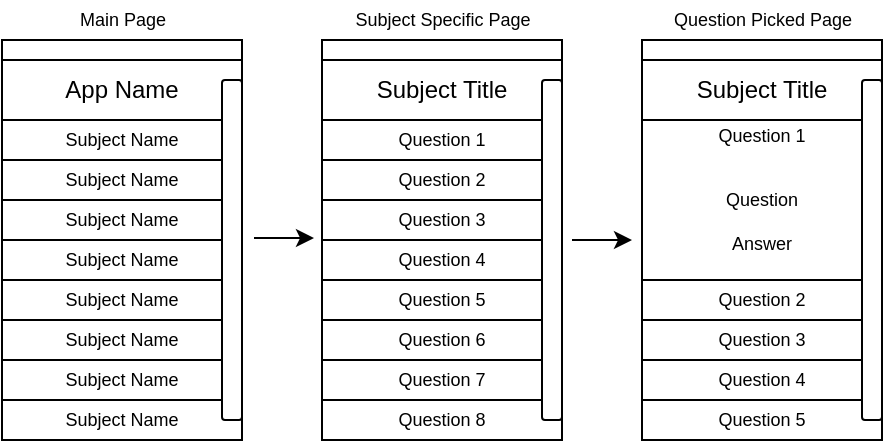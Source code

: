 <mxfile version="12.9.5" type="device"><diagram id="09Kuno2hE2-EGXr9hqaa" name="Page-1"><mxGraphModel dx="569" dy="305" grid="0" gridSize="10" guides="1" tooltips="1" connect="1" arrows="1" fold="1" page="1" pageScale="1" pageWidth="850" pageHeight="1100" math="0" shadow="0"><root><mxCell id="0"/><mxCell id="1" parent="0"/><mxCell id="eX_bWPZYh0VKTH4cbcdx-1" value="" style="rounded=0;whiteSpace=wrap;html=1;" vertex="1" parent="1"><mxGeometry x="80" y="80" width="120" height="200" as="geometry"/></mxCell><mxCell id="eX_bWPZYh0VKTH4cbcdx-2" value="" style="rounded=0;whiteSpace=wrap;html=1;" vertex="1" parent="1"><mxGeometry x="240" y="80" width="120" height="200" as="geometry"/></mxCell><mxCell id="eX_bWPZYh0VKTH4cbcdx-4" value="App Name" style="rounded=0;whiteSpace=wrap;html=1;" vertex="1" parent="1"><mxGeometry x="80" y="90" width="120" height="30" as="geometry"/></mxCell><mxCell id="eX_bWPZYh0VKTH4cbcdx-5" value="&lt;font style=&quot;font-size: 9px;&quot;&gt;Subject Name&lt;/font&gt;" style="rounded=0;whiteSpace=wrap;html=1;fontSize=9;" vertex="1" parent="1"><mxGeometry x="80" y="120" width="120" height="20" as="geometry"/></mxCell><mxCell id="eX_bWPZYh0VKTH4cbcdx-6" value="Subject Name" style="rounded=0;whiteSpace=wrap;html=1;fontSize=9;" vertex="1" parent="1"><mxGeometry x="80" y="140" width="120" height="20" as="geometry"/></mxCell><mxCell id="eX_bWPZYh0VKTH4cbcdx-7" value="Subject Name" style="rounded=0;whiteSpace=wrap;html=1;fontSize=9;" vertex="1" parent="1"><mxGeometry x="80" y="160" width="120" height="20" as="geometry"/></mxCell><mxCell id="eX_bWPZYh0VKTH4cbcdx-8" value="Subject Name" style="rounded=0;whiteSpace=wrap;html=1;fontSize=9;" vertex="1" parent="1"><mxGeometry x="80" y="180" width="120" height="20" as="geometry"/></mxCell><mxCell id="eX_bWPZYh0VKTH4cbcdx-9" value="Subject Name" style="rounded=0;whiteSpace=wrap;html=1;fontSize=9;" vertex="1" parent="1"><mxGeometry x="80" y="200" width="120" height="20" as="geometry"/></mxCell><mxCell id="eX_bWPZYh0VKTH4cbcdx-10" value="Subject Name" style="rounded=0;whiteSpace=wrap;html=1;fontSize=9;" vertex="1" parent="1"><mxGeometry x="80" y="220" width="120" height="20" as="geometry"/></mxCell><mxCell id="eX_bWPZYh0VKTH4cbcdx-11" value="Subject Name" style="rounded=0;whiteSpace=wrap;html=1;fontSize=9;" vertex="1" parent="1"><mxGeometry x="80" y="240" width="120" height="20" as="geometry"/></mxCell><mxCell id="eX_bWPZYh0VKTH4cbcdx-12" value="Subject Name" style="rounded=0;whiteSpace=wrap;html=1;fontSize=9;" vertex="1" parent="1"><mxGeometry x="80" y="260" width="120" height="20" as="geometry"/></mxCell><mxCell id="eX_bWPZYh0VKTH4cbcdx-13" value="" style="rounded=1;whiteSpace=wrap;html=1;fontSize=9;" vertex="1" parent="1"><mxGeometry x="190" y="100" width="10" height="170" as="geometry"/></mxCell><mxCell id="eX_bWPZYh0VKTH4cbcdx-14" value="Main Page" style="text;html=1;align=center;verticalAlign=middle;resizable=0;points=[];autosize=1;fontSize=9;" vertex="1" parent="1"><mxGeometry x="110" y="60" width="60" height="20" as="geometry"/></mxCell><mxCell id="eX_bWPZYh0VKTH4cbcdx-15" value="Subject Specific Page" style="text;html=1;align=center;verticalAlign=middle;resizable=0;points=[];autosize=1;fontSize=9;" vertex="1" parent="1"><mxGeometry x="250" y="60" width="100" height="20" as="geometry"/></mxCell><mxCell id="eX_bWPZYh0VKTH4cbcdx-16" value="Subject Title" style="rounded=0;whiteSpace=wrap;html=1;" vertex="1" parent="1"><mxGeometry x="240" y="90" width="120" height="30" as="geometry"/></mxCell><mxCell id="eX_bWPZYh0VKTH4cbcdx-17" value="&lt;font style=&quot;font-size: 9px&quot;&gt;Question 1&lt;/font&gt;" style="rounded=0;whiteSpace=wrap;html=1;fontSize=9;" vertex="1" parent="1"><mxGeometry x="240" y="120" width="120" height="20" as="geometry"/></mxCell><mxCell id="eX_bWPZYh0VKTH4cbcdx-18" value="Question 2" style="rounded=0;whiteSpace=wrap;html=1;fontSize=9;" vertex="1" parent="1"><mxGeometry x="240" y="140" width="120" height="20" as="geometry"/></mxCell><mxCell id="eX_bWPZYh0VKTH4cbcdx-19" value="Question 3" style="rounded=0;whiteSpace=wrap;html=1;fontSize=9;" vertex="1" parent="1"><mxGeometry x="240" y="160" width="120" height="20" as="geometry"/></mxCell><mxCell id="eX_bWPZYh0VKTH4cbcdx-20" value="Question 4" style="rounded=0;whiteSpace=wrap;html=1;fontSize=9;" vertex="1" parent="1"><mxGeometry x="240" y="180" width="120" height="20" as="geometry"/></mxCell><mxCell id="eX_bWPZYh0VKTH4cbcdx-21" value="Question 5" style="rounded=0;whiteSpace=wrap;html=1;fontSize=9;" vertex="1" parent="1"><mxGeometry x="240" y="200" width="120" height="20" as="geometry"/></mxCell><mxCell id="eX_bWPZYh0VKTH4cbcdx-22" value="Question 6" style="rounded=0;whiteSpace=wrap;html=1;fontSize=9;" vertex="1" parent="1"><mxGeometry x="240" y="220" width="120" height="20" as="geometry"/></mxCell><mxCell id="eX_bWPZYh0VKTH4cbcdx-23" value="Question 7" style="rounded=0;whiteSpace=wrap;html=1;fontSize=9;" vertex="1" parent="1"><mxGeometry x="240" y="240" width="120" height="20" as="geometry"/></mxCell><mxCell id="eX_bWPZYh0VKTH4cbcdx-24" value="Question 8" style="rounded=0;whiteSpace=wrap;html=1;fontSize=9;" vertex="1" parent="1"><mxGeometry x="240" y="260" width="120" height="20" as="geometry"/></mxCell><mxCell id="eX_bWPZYh0VKTH4cbcdx-25" value="" style="rounded=1;whiteSpace=wrap;html=1;fontSize=9;" vertex="1" parent="1"><mxGeometry x="350" y="100" width="10" height="170" as="geometry"/></mxCell><mxCell id="eX_bWPZYh0VKTH4cbcdx-26" value="" style="rounded=0;whiteSpace=wrap;html=1;" vertex="1" parent="1"><mxGeometry x="400" y="80" width="120" height="200" as="geometry"/></mxCell><mxCell id="eX_bWPZYh0VKTH4cbcdx-27" value="Question Picked Page" style="text;html=1;align=center;verticalAlign=middle;resizable=0;points=[];autosize=1;fontSize=9;" vertex="1" parent="1"><mxGeometry x="410" y="60" width="100" height="20" as="geometry"/></mxCell><mxCell id="eX_bWPZYh0VKTH4cbcdx-28" value="Subject Title" style="rounded=0;whiteSpace=wrap;html=1;" vertex="1" parent="1"><mxGeometry x="400" y="90" width="120" height="30" as="geometry"/></mxCell><mxCell id="eX_bWPZYh0VKTH4cbcdx-29" value="&lt;font style=&quot;font-size: 9px&quot;&gt;Question 1&lt;br&gt;&lt;br&gt;&lt;br&gt;Question&lt;br&gt;&lt;br&gt;Answer&lt;br&gt;&lt;br&gt;&lt;/font&gt;" style="rounded=0;whiteSpace=wrap;html=1;fontSize=9;" vertex="1" parent="1"><mxGeometry x="400" y="120" width="120" height="80" as="geometry"/></mxCell><mxCell id="eX_bWPZYh0VKTH4cbcdx-30" value="Question 2" style="rounded=0;whiteSpace=wrap;html=1;fontSize=9;" vertex="1" parent="1"><mxGeometry x="400" y="200" width="120" height="20" as="geometry"/></mxCell><mxCell id="eX_bWPZYh0VKTH4cbcdx-31" value="Question 3" style="rounded=0;whiteSpace=wrap;html=1;fontSize=9;" vertex="1" parent="1"><mxGeometry x="400" y="220" width="120" height="20" as="geometry"/></mxCell><mxCell id="eX_bWPZYh0VKTH4cbcdx-32" value="Question 4" style="rounded=0;whiteSpace=wrap;html=1;fontSize=9;" vertex="1" parent="1"><mxGeometry x="400" y="240" width="120" height="20" as="geometry"/></mxCell><mxCell id="eX_bWPZYh0VKTH4cbcdx-33" value="Question 5" style="rounded=0;whiteSpace=wrap;html=1;fontSize=9;" vertex="1" parent="1"><mxGeometry x="400" y="260" width="120" height="20" as="geometry"/></mxCell><mxCell id="eX_bWPZYh0VKTH4cbcdx-37" value="" style="rounded=1;whiteSpace=wrap;html=1;fontSize=9;" vertex="1" parent="1"><mxGeometry x="510" y="100" width="10" height="170" as="geometry"/></mxCell><mxCell id="eX_bWPZYh0VKTH4cbcdx-38" value="" style="endArrow=classic;html=1;fontSize=9;" edge="1" parent="1"><mxGeometry width="50" height="50" relative="1" as="geometry"><mxPoint x="206" y="179" as="sourcePoint"/><mxPoint x="236" y="179" as="targetPoint"/></mxGeometry></mxCell><mxCell id="eX_bWPZYh0VKTH4cbcdx-39" value="" style="endArrow=classic;html=1;fontSize=9;" edge="1" parent="1"><mxGeometry width="50" height="50" relative="1" as="geometry"><mxPoint x="365" y="180" as="sourcePoint"/><mxPoint x="395" y="180" as="targetPoint"/></mxGeometry></mxCell></root></mxGraphModel></diagram></mxfile>